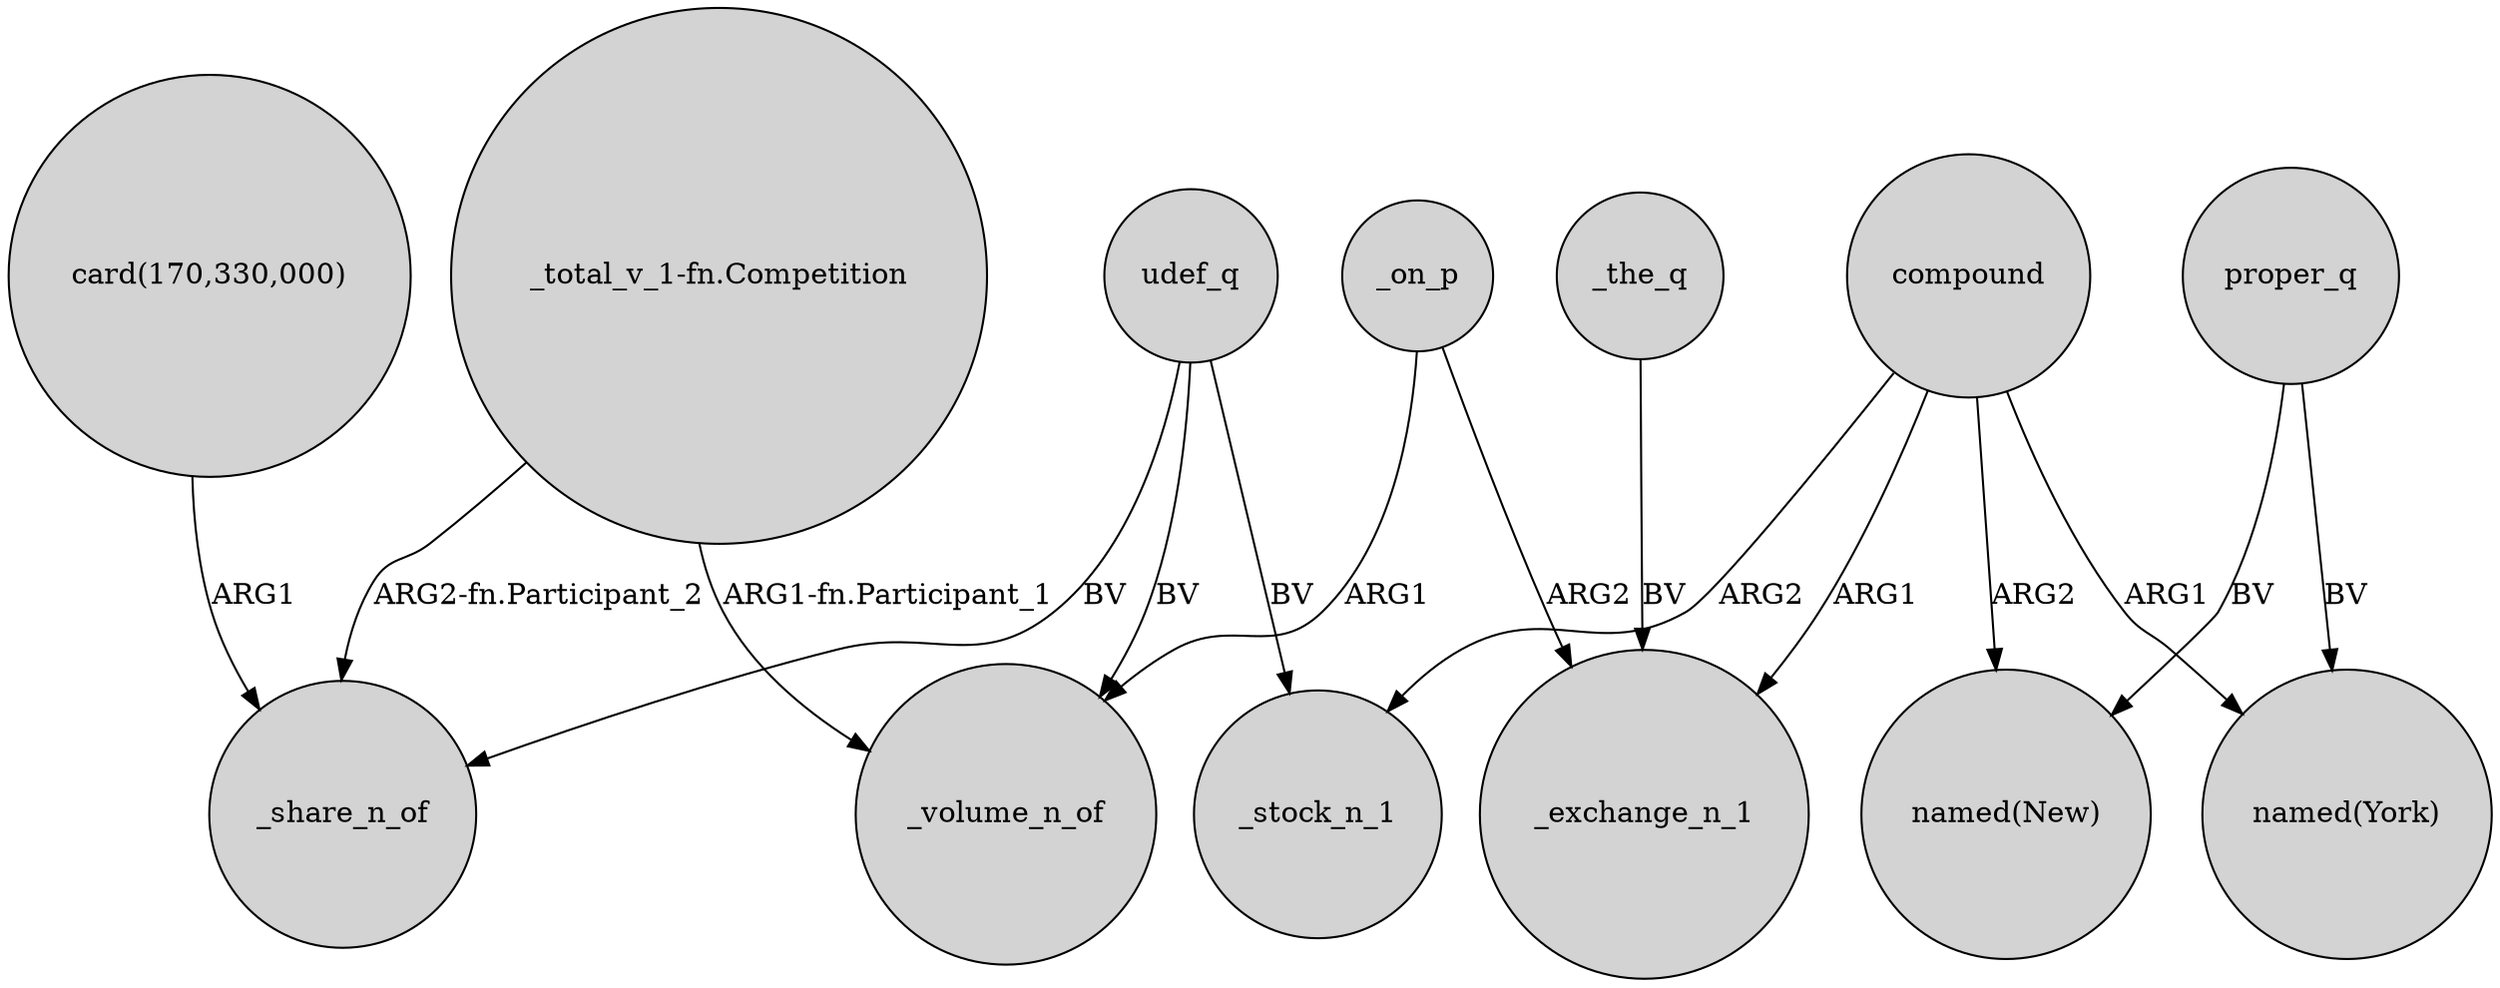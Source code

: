 digraph {
	node [shape=circle style=filled]
	udef_q -> _share_n_of [label=BV]
	compound -> _stock_n_1 [label=ARG2]
	"card(170,330,000)" -> _share_n_of [label=ARG1]
	compound -> "named(York)" [label=ARG1]
	_on_p -> _exchange_n_1 [label=ARG2]
	_the_q -> _exchange_n_1 [label=BV]
	udef_q -> _volume_n_of [label=BV]
	compound -> _exchange_n_1 [label=ARG1]
	proper_q -> "named(York)" [label=BV]
	compound -> "named(New)" [label=ARG2]
	"_total_v_1-fn.Competition" -> _volume_n_of [label="ARG1-fn.Participant_1"]
	_on_p -> _volume_n_of [label=ARG1]
	proper_q -> "named(New)" [label=BV]
	udef_q -> _stock_n_1 [label=BV]
	"_total_v_1-fn.Competition" -> _share_n_of [label="ARG2-fn.Participant_2"]
}
